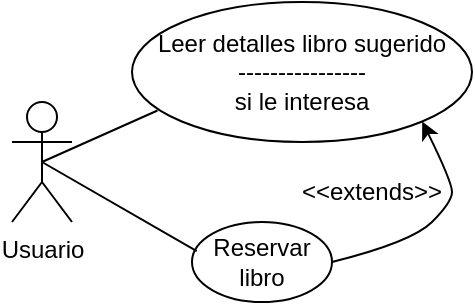 <mxfile version="21.8.2" type="google" pages="5">
  <diagram name="Página-1" id="gCDGjCwxP0iLmrof1n6c">
    <mxGraphModel grid="1" page="1" gridSize="10" guides="1" tooltips="1" connect="1" arrows="1" fold="1" pageScale="1" pageWidth="827" pageHeight="1169" math="0" shadow="0">
      <root>
        <mxCell id="0" />
        <mxCell id="1" parent="0" />
        <mxCell id="uZbsIc89s6tYqEVM9KEG-1" value="Usuario" style="shape=umlActor;verticalLabelPosition=bottom;verticalAlign=top;html=1;outlineConnect=0;" vertex="1" parent="1">
          <mxGeometry x="90" y="100" width="30" height="60" as="geometry" />
        </mxCell>
        <mxCell id="uZbsIc89s6tYqEVM9KEG-2" value="Leer detalles libro sugerido&lt;br&gt;----------------&lt;br&gt;si le interesa" style="ellipse;whiteSpace=wrap;html=1;" vertex="1" parent="1">
          <mxGeometry x="150" y="50" width="170" height="70" as="geometry" />
        </mxCell>
        <mxCell id="uZbsIc89s6tYqEVM9KEG-3" value="Reservar libro" style="ellipse;whiteSpace=wrap;html=1;" vertex="1" parent="1">
          <mxGeometry x="180" y="160" width="70" height="40" as="geometry" />
        </mxCell>
        <mxCell id="uZbsIc89s6tYqEVM9KEG-4" value="" style="endArrow=none;html=1;rounded=0;exitX=0.5;exitY=0.5;exitDx=0;exitDy=0;exitPerimeter=0;entryX=0.075;entryY=0.775;entryDx=0;entryDy=0;entryPerimeter=0;" edge="1" parent="1" source="uZbsIc89s6tYqEVM9KEG-1" target="uZbsIc89s6tYqEVM9KEG-2">
          <mxGeometry width="50" height="50" relative="1" as="geometry">
            <mxPoint x="390" y="270" as="sourcePoint" />
            <mxPoint x="440" y="220" as="targetPoint" />
          </mxGeometry>
        </mxCell>
        <mxCell id="uZbsIc89s6tYqEVM9KEG-6" value="" style="endArrow=none;html=1;rounded=0;exitX=0.5;exitY=0.5;exitDx=0;exitDy=0;exitPerimeter=0;entryX=0.034;entryY=0.365;entryDx=0;entryDy=0;entryPerimeter=0;" edge="1" parent="1" source="uZbsIc89s6tYqEVM9KEG-1" target="uZbsIc89s6tYqEVM9KEG-3">
          <mxGeometry width="50" height="50" relative="1" as="geometry">
            <mxPoint x="120" y="250" as="sourcePoint" />
            <mxPoint x="170" y="200" as="targetPoint" />
          </mxGeometry>
        </mxCell>
        <mxCell id="V8twOXWIq8d8b0GKGdxY-1" value="" style="curved=1;endArrow=classic;html=1;rounded=0;exitX=1;exitY=0.5;exitDx=0;exitDy=0;entryX=1;entryY=1;entryDx=0;entryDy=0;" edge="1" parent="1" source="uZbsIc89s6tYqEVM9KEG-3" target="uZbsIc89s6tYqEVM9KEG-2">
          <mxGeometry width="50" height="50" relative="1" as="geometry">
            <mxPoint x="140" y="180" as="sourcePoint" />
            <mxPoint x="190" y="130" as="targetPoint" />
            <Array as="points">
              <mxPoint x="290" y="170" />
              <mxPoint x="310" y="150" />
              <mxPoint x="310" y="140" />
            </Array>
          </mxGeometry>
        </mxCell>
        <mxCell id="V8twOXWIq8d8b0GKGdxY-2" value="&amp;lt;&amp;lt;extends&amp;gt;&amp;gt;" style="text;html=1;strokeColor=none;fillColor=none;align=center;verticalAlign=middle;whiteSpace=wrap;rounded=0;" vertex="1" parent="1">
          <mxGeometry x="240" y="130" width="60" height="30" as="geometry" />
        </mxCell>
      </root>
    </mxGraphModel>
  </diagram>
  <diagram id="GE4VfLVbwTPNU2uoOzyi" name="Página-2">
    <mxGraphModel grid="1" page="1" gridSize="10" guides="1" tooltips="1" connect="1" arrows="1" fold="1" pageScale="1" pageWidth="827" pageHeight="1169" math="0" shadow="0">
      <root>
        <mxCell id="0" />
        <mxCell id="1" parent="0" />
        <mxCell id="m3UGtNnCJTf2aZoWiYL_-2" value="" style="rounded=0;whiteSpace=wrap;html=1;" vertex="1" parent="1">
          <mxGeometry x="120" y="80" width="320" height="200" as="geometry" />
        </mxCell>
        <mxCell id="m3UGtNnCJTf2aZoWiYL_-3" value="LIBRO X" style="text;html=1;strokeColor=none;fillColor=none;align=center;verticalAlign=middle;whiteSpace=wrap;rounded=0;fontStyle=1;fontSize=18;" vertex="1" parent="1">
          <mxGeometry x="182.5" y="100" width="195" height="30" as="geometry" />
        </mxCell>
        <mxCell id="Rv2pJ21V90kk-LdJNvll-1" value="&lt;h1 style=&quot;text-align: justify; line-height: 60%;&quot;&gt;&lt;span style=&quot;background-color: initial; font-size: 12px; font-weight: normal;&quot;&gt;Esta novela escrita por el escritor chileno Pepitp Giménez, narra las hazañas de un intrépido jubilado. Publicada en el año 4023, ganó el premio a la mejor novela de Marte, tu planeta de vacaciones&amp;nbsp;&lt;/span&gt;&lt;br&gt;&lt;/h1&gt;" style="text;html=1;strokeColor=none;fillColor=none;spacing=5;spacingTop=-20;whiteSpace=wrap;overflow=hidden;rounded=0;" vertex="1" parent="1">
          <mxGeometry x="167.5" y="120" width="225" height="120" as="geometry" />
        </mxCell>
        <mxCell id="LbP8NWgSDr6rwEfvnmNO-1" value="Volver" style="rounded=1;whiteSpace=wrap;html=1;fillColor=#dae8fc;strokeColor=#6c8ebf;" vertex="1" parent="1">
          <mxGeometry x="182.5" y="250" width="70" height="20" as="geometry" />
        </mxCell>
        <mxCell id="LbP8NWgSDr6rwEfvnmNO-2" value="Reservar libro" style="rounded=1;whiteSpace=wrap;html=1;fillColor=#dae8fc;strokeColor=#6c8ebf;" vertex="1" parent="1">
          <mxGeometry x="280" y="250" width="100" height="20" as="geometry" />
        </mxCell>
      </root>
    </mxGraphModel>
  </diagram>
  <diagram id="3RRdKtpIHOnCxINwJSFr" name="Página-3">
    <mxGraphModel grid="1" page="1" gridSize="10" guides="1" tooltips="1" connect="1" arrows="1" fold="1" pageScale="1" pageWidth="827" pageHeight="1169" math="0" shadow="0">
      <root>
        <mxCell id="0" />
        <mxCell id="1" parent="0" />
        <mxCell id="IrQbHV4SmrNgO42ADjUY-1" value="" style="rounded=0;whiteSpace=wrap;html=1;" vertex="1" parent="1">
          <mxGeometry x="120" y="80" width="320" height="260" as="geometry" />
        </mxCell>
        <mxCell id="CR7JcCu0R5pxRy4j_HyJ-1" value="Nombre" style="rounded=0;whiteSpace=wrap;html=1;" vertex="1" parent="1">
          <mxGeometry x="197.5" y="140" width="165" height="20" as="geometry" />
        </mxCell>
        <mxCell id="CR7JcCu0R5pxRy4j_HyJ-2" value="Apellido" style="rounded=0;whiteSpace=wrap;html=1;" vertex="1" parent="1">
          <mxGeometry x="197.5" y="170" width="165" height="20" as="geometry" />
        </mxCell>
        <mxCell id="CR7JcCu0R5pxRy4j_HyJ-3" value="Email" style="rounded=0;whiteSpace=wrap;html=1;" vertex="1" parent="1">
          <mxGeometry x="197.5" y="200" width="165" height="20" as="geometry" />
        </mxCell>
        <mxCell id="IrQbHV4SmrNgO42ADjUY-2" value="NOMBRE_SISTEMA" style="text;html=1;strokeColor=none;fillColor=none;align=center;verticalAlign=middle;whiteSpace=wrap;rounded=0;fontStyle=1;fontSize=18;" vertex="1" parent="1">
          <mxGeometry x="182.5" y="100" width="195" height="30" as="geometry" />
        </mxCell>
        <mxCell id="IrQbHV4SmrNgO42ADjUY-3" value="Usuario" style="rounded=0;whiteSpace=wrap;html=1;" vertex="1" parent="1">
          <mxGeometry x="197.5" y="230" width="165" height="20" as="geometry" />
        </mxCell>
        <mxCell id="IrQbHV4SmrNgO42ADjUY-4" value="Contraseña" style="rounded=0;whiteSpace=wrap;html=1;" vertex="1" parent="1">
          <mxGeometry x="197.5" y="260" width="165" height="20" as="geometry" />
        </mxCell>
        <mxCell id="IrQbHV4SmrNgO42ADjUY-7" value="Registrarse" style="rounded=1;whiteSpace=wrap;html=1;fillColor=#dae8fc;strokeColor=#6c8ebf;" vertex="1" parent="1">
          <mxGeometry x="230" y="300" width="100" height="20" as="geometry" />
        </mxCell>
      </root>
    </mxGraphModel>
  </diagram>
  <diagram id="d9zAb9GwU4LEdGDLmpGF" name="Página-4">
    <mxGraphModel grid="1" page="1" gridSize="10" guides="1" tooltips="1" connect="1" arrows="1" fold="1" pageScale="1" pageWidth="827" pageHeight="1169" math="0" shadow="0">
      <root>
        <mxCell id="0" />
        <mxCell id="1" parent="0" />
        <mxCell id="w1tBDhG3hcFLDgJxj2df-1" value="" style="rounded=0;whiteSpace=wrap;html=1;" vertex="1" parent="1">
          <mxGeometry x="120" y="80" width="320" height="200" as="geometry" />
        </mxCell>
        <mxCell id="w1tBDhG3hcFLDgJxj2df-2" value="NOMBRE_SISTEMA" style="text;html=1;strokeColor=none;fillColor=none;align=center;verticalAlign=middle;whiteSpace=wrap;rounded=0;fontStyle=1;fontSize=18;" vertex="1" parent="1">
          <mxGeometry x="182.5" y="100" width="195" height="30" as="geometry" />
        </mxCell>
        <mxCell id="w1tBDhG3hcFLDgJxj2df-3" value="Usuario" style="rounded=0;whiteSpace=wrap;html=1;" vertex="1" parent="1">
          <mxGeometry x="197.5" y="130" width="165" height="20" as="geometry" />
        </mxCell>
        <mxCell id="w1tBDhG3hcFLDgJxj2df-4" value="Contraseña" style="rounded=0;whiteSpace=wrap;html=1;" vertex="1" parent="1">
          <mxGeometry x="197.5" y="160" width="165" height="20" as="geometry" />
        </mxCell>
        <mxCell id="w1tBDhG3hcFLDgJxj2df-5" value="Iniciar sesión" style="rounded=1;whiteSpace=wrap;html=1;fillColor=#dae8fc;strokeColor=#6c8ebf;" vertex="1" parent="1">
          <mxGeometry x="230" y="210" width="100" height="20" as="geometry" />
        </mxCell>
        <mxCell id="w1tBDhG3hcFLDgJxj2df-6" value="Si no estás registrado:" style="text;html=1;strokeColor=none;fillColor=none;align=center;verticalAlign=middle;whiteSpace=wrap;rounded=0;" vertex="1" parent="1">
          <mxGeometry x="140" y="240" width="162.5" height="30" as="geometry" />
        </mxCell>
        <mxCell id="w1tBDhG3hcFLDgJxj2df-7" value="Registrarse" style="rounded=1;whiteSpace=wrap;html=1;fillColor=#dae8fc;strokeColor=#6c8ebf;" vertex="1" parent="1">
          <mxGeometry x="290" y="245" width="100" height="20" as="geometry" />
        </mxCell>
        <mxCell id="w1tBDhG3hcFLDgJxj2df-8" value="¡Datos incorrectos !" style="text;html=1;align=center;verticalAlign=middle;whiteSpace=wrap;rounded=0;fontColor=#FF0000;" vertex="1" parent="1">
          <mxGeometry x="225" y="180" width="110" height="30" as="geometry" />
        </mxCell>
      </root>
    </mxGraphModel>
  </diagram>
  <diagram id="AyGf0HzoaUv7Q3tg-i3V" name="Página-5">
    <mxGraphModel grid="1" page="1" gridSize="10" guides="1" tooltips="1" connect="1" arrows="1" fold="1" pageScale="1" pageWidth="827" pageHeight="1169" math="0" shadow="0">
      <root>
        <mxCell id="0" />
        <mxCell id="1" parent="0" />
        <mxCell id="ELrPXhUNqVEM4GoxlohT-1" value="" style="rounded=0;whiteSpace=wrap;html=1;" vertex="1" parent="1">
          <mxGeometry x="120" y="80" width="320" height="260" as="geometry" />
        </mxCell>
        <mxCell id="ELrPXhUNqVEM4GoxlohT-2" value="Nombre" style="rounded=0;whiteSpace=wrap;html=1;" vertex="1" parent="1">
          <mxGeometry x="197.5" y="140" width="165" height="20" as="geometry" />
        </mxCell>
        <mxCell id="ELrPXhUNqVEM4GoxlohT-3" value="Apellido" style="rounded=0;whiteSpace=wrap;html=1;" vertex="1" parent="1">
          <mxGeometry x="197.5" y="170" width="165" height="20" as="geometry" />
        </mxCell>
        <mxCell id="ELrPXhUNqVEM4GoxlohT-4" value="Email" style="rounded=0;whiteSpace=wrap;html=1;" vertex="1" parent="1">
          <mxGeometry x="197.5" y="200" width="165" height="20" as="geometry" />
        </mxCell>
        <mxCell id="ELrPXhUNqVEM4GoxlohT-5" value="NOMBRE_SISTEMA" style="text;html=1;strokeColor=none;fillColor=none;align=center;verticalAlign=middle;whiteSpace=wrap;rounded=0;fontStyle=1;fontSize=18;" vertex="1" parent="1">
          <mxGeometry x="182.5" y="100" width="195" height="30" as="geometry" />
        </mxCell>
        <mxCell id="ELrPXhUNqVEM4GoxlohT-6" value="Usuario" style="rounded=0;whiteSpace=wrap;html=1;" vertex="1" parent="1">
          <mxGeometry x="197.5" y="230" width="165" height="20" as="geometry" />
        </mxCell>
        <mxCell id="ELrPXhUNqVEM4GoxlohT-7" value="Contraseña" style="rounded=0;whiteSpace=wrap;html=1;" vertex="1" parent="1">
          <mxGeometry x="197.5" y="260" width="165" height="20" as="geometry" />
        </mxCell>
        <mxCell id="ELrPXhUNqVEM4GoxlohT-8" value="Registrarse" style="rounded=1;whiteSpace=wrap;html=1;fillColor=#dae8fc;strokeColor=#6c8ebf;" vertex="1" parent="1">
          <mxGeometry x="230" y="310" width="100" height="20" as="geometry" />
        </mxCell>
        <mxCell id="K5cLQCc8c6zPdE4DAsoT-1" value="Error: algún dato no cumple el formato" style="text;html=1;align=center;verticalAlign=middle;whiteSpace=wrap;rounded=0;fontColor=#FF0000;" vertex="1" parent="1">
          <mxGeometry x="170" y="280" width="220" height="30" as="geometry" />
        </mxCell>
      </root>
    </mxGraphModel>
  </diagram>
</mxfile>
